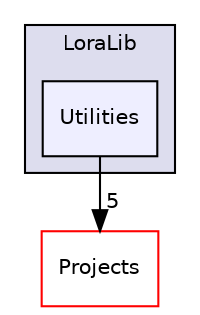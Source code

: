 digraph "LoraLib/Utilities" {
  compound=true
  node [ fontsize="10", fontname="Helvetica"];
  edge [ labelfontsize="10", labelfontname="Helvetica"];
  subgraph clusterdir_878635d2ccdb6aa6ab3ba685c8bd0903 {
    graph [ bgcolor="#ddddee", pencolor="black", label="LoraLib" fontname="Helvetica", fontsize="10", URL="dir_878635d2ccdb6aa6ab3ba685c8bd0903.html"]
  dir_cdca82bb84e552384c32423304757306 [shape=box, label="Utilities", style="filled", fillcolor="#eeeeff", pencolor="black", URL="dir_cdca82bb84e552384c32423304757306.html"];
  }
  dir_7a6499598ddcfcabe96e224cb4a6d834 [shape=box label="Projects" fillcolor="white" style="filled" color="red" URL="dir_7a6499598ddcfcabe96e224cb4a6d834.html"];
  dir_cdca82bb84e552384c32423304757306->dir_7a6499598ddcfcabe96e224cb4a6d834 [headlabel="5", labeldistance=1.5 headhref="dir_000012_000013.html"];
}
